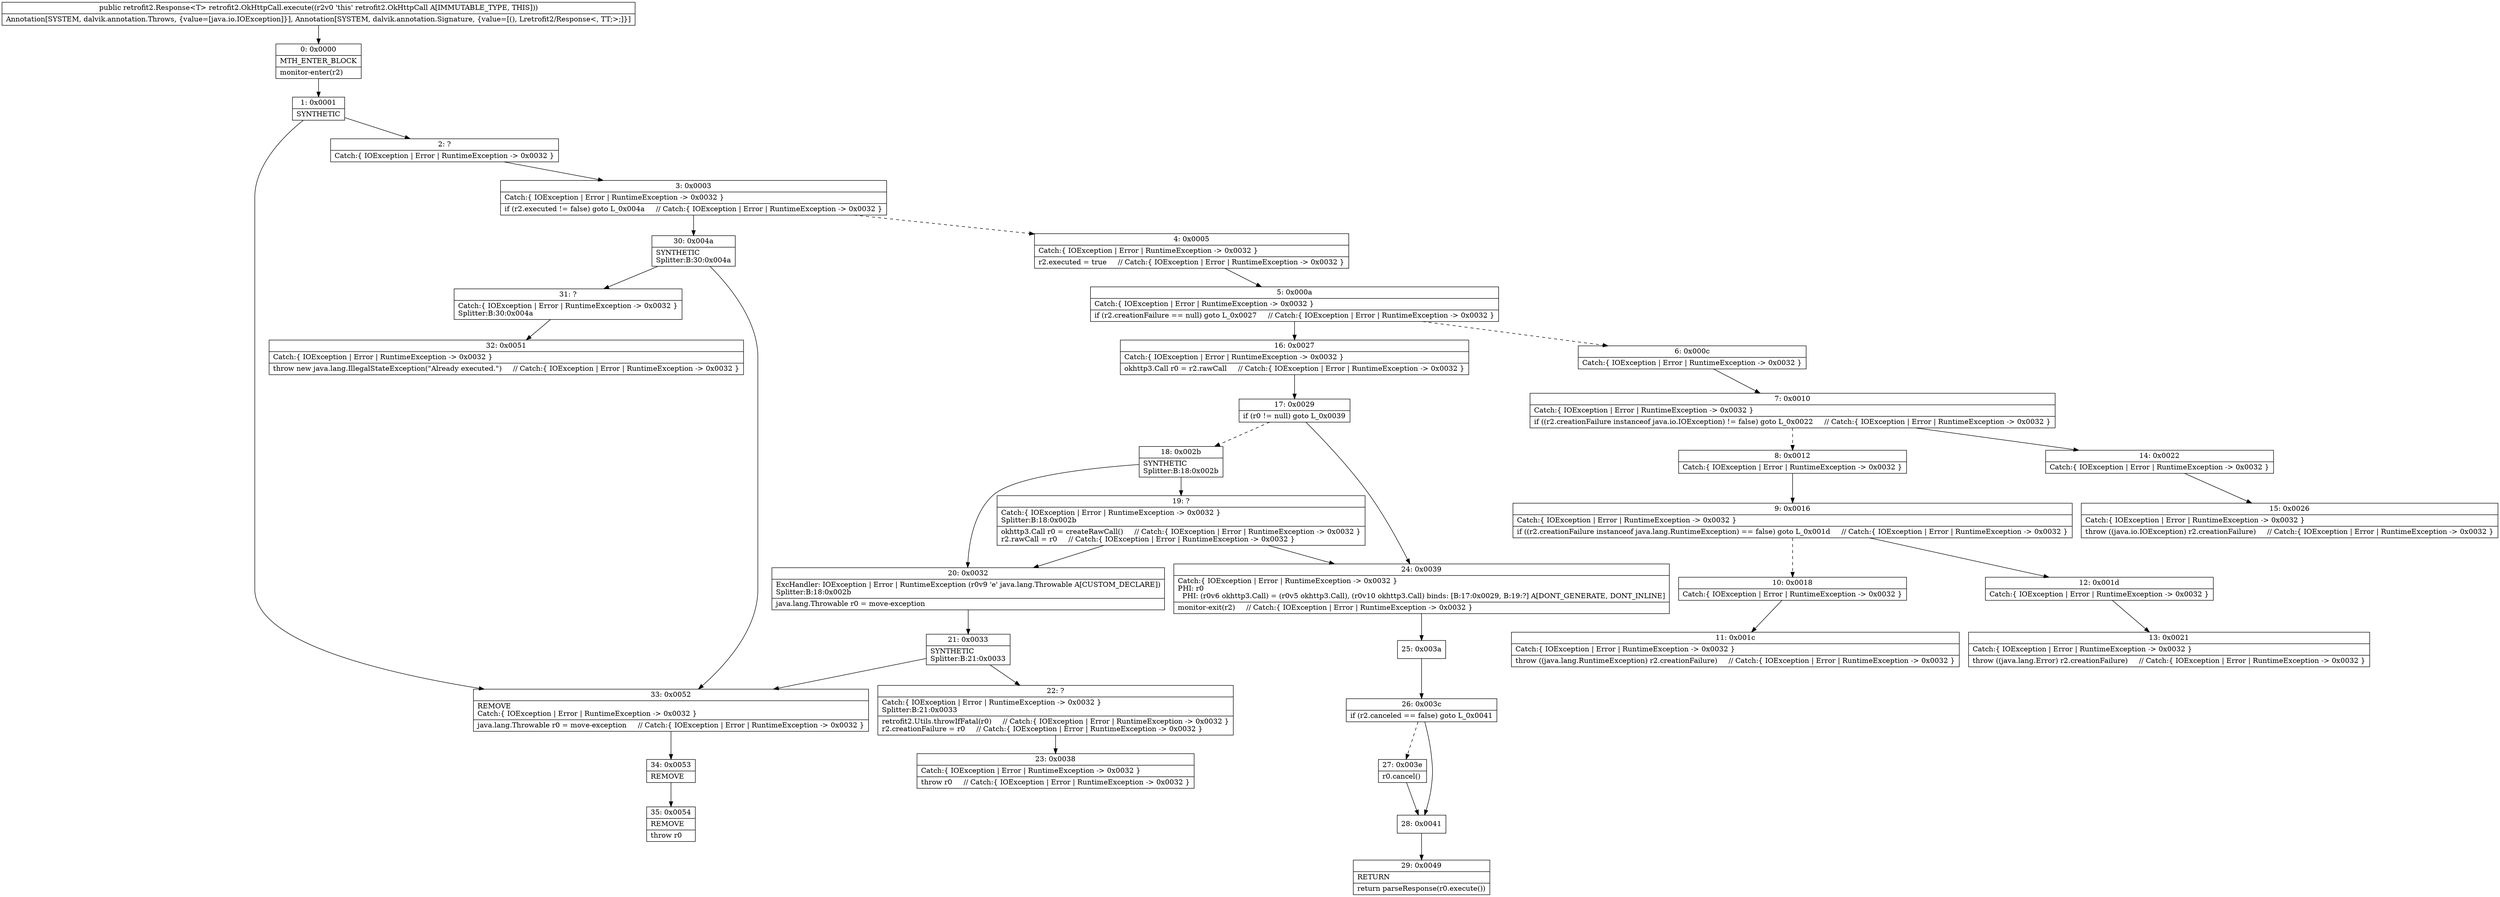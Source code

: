 digraph "CFG forretrofit2.OkHttpCall.execute()Lretrofit2\/Response;" {
Node_0 [shape=record,label="{0\:\ 0x0000|MTH_ENTER_BLOCK\l|monitor\-enter(r2)\l}"];
Node_1 [shape=record,label="{1\:\ 0x0001|SYNTHETIC\l}"];
Node_2 [shape=record,label="{2\:\ ?|Catch:\{ IOException \| Error \| RuntimeException \-\> 0x0032 \}\l}"];
Node_3 [shape=record,label="{3\:\ 0x0003|Catch:\{ IOException \| Error \| RuntimeException \-\> 0x0032 \}\l|if (r2.executed != false) goto L_0x004a     \/\/ Catch:\{ IOException \| Error \| RuntimeException \-\> 0x0032 \}\l}"];
Node_4 [shape=record,label="{4\:\ 0x0005|Catch:\{ IOException \| Error \| RuntimeException \-\> 0x0032 \}\l|r2.executed = true     \/\/ Catch:\{ IOException \| Error \| RuntimeException \-\> 0x0032 \}\l}"];
Node_5 [shape=record,label="{5\:\ 0x000a|Catch:\{ IOException \| Error \| RuntimeException \-\> 0x0032 \}\l|if (r2.creationFailure == null) goto L_0x0027     \/\/ Catch:\{ IOException \| Error \| RuntimeException \-\> 0x0032 \}\l}"];
Node_6 [shape=record,label="{6\:\ 0x000c|Catch:\{ IOException \| Error \| RuntimeException \-\> 0x0032 \}\l}"];
Node_7 [shape=record,label="{7\:\ 0x0010|Catch:\{ IOException \| Error \| RuntimeException \-\> 0x0032 \}\l|if ((r2.creationFailure instanceof java.io.IOException) != false) goto L_0x0022     \/\/ Catch:\{ IOException \| Error \| RuntimeException \-\> 0x0032 \}\l}"];
Node_8 [shape=record,label="{8\:\ 0x0012|Catch:\{ IOException \| Error \| RuntimeException \-\> 0x0032 \}\l}"];
Node_9 [shape=record,label="{9\:\ 0x0016|Catch:\{ IOException \| Error \| RuntimeException \-\> 0x0032 \}\l|if ((r2.creationFailure instanceof java.lang.RuntimeException) == false) goto L_0x001d     \/\/ Catch:\{ IOException \| Error \| RuntimeException \-\> 0x0032 \}\l}"];
Node_10 [shape=record,label="{10\:\ 0x0018|Catch:\{ IOException \| Error \| RuntimeException \-\> 0x0032 \}\l}"];
Node_11 [shape=record,label="{11\:\ 0x001c|Catch:\{ IOException \| Error \| RuntimeException \-\> 0x0032 \}\l|throw ((java.lang.RuntimeException) r2.creationFailure)     \/\/ Catch:\{ IOException \| Error \| RuntimeException \-\> 0x0032 \}\l}"];
Node_12 [shape=record,label="{12\:\ 0x001d|Catch:\{ IOException \| Error \| RuntimeException \-\> 0x0032 \}\l}"];
Node_13 [shape=record,label="{13\:\ 0x0021|Catch:\{ IOException \| Error \| RuntimeException \-\> 0x0032 \}\l|throw ((java.lang.Error) r2.creationFailure)     \/\/ Catch:\{ IOException \| Error \| RuntimeException \-\> 0x0032 \}\l}"];
Node_14 [shape=record,label="{14\:\ 0x0022|Catch:\{ IOException \| Error \| RuntimeException \-\> 0x0032 \}\l}"];
Node_15 [shape=record,label="{15\:\ 0x0026|Catch:\{ IOException \| Error \| RuntimeException \-\> 0x0032 \}\l|throw ((java.io.IOException) r2.creationFailure)     \/\/ Catch:\{ IOException \| Error \| RuntimeException \-\> 0x0032 \}\l}"];
Node_16 [shape=record,label="{16\:\ 0x0027|Catch:\{ IOException \| Error \| RuntimeException \-\> 0x0032 \}\l|okhttp3.Call r0 = r2.rawCall     \/\/ Catch:\{ IOException \| Error \| RuntimeException \-\> 0x0032 \}\l}"];
Node_17 [shape=record,label="{17\:\ 0x0029|if (r0 != null) goto L_0x0039\l}"];
Node_18 [shape=record,label="{18\:\ 0x002b|SYNTHETIC\lSplitter:B:18:0x002b\l}"];
Node_19 [shape=record,label="{19\:\ ?|Catch:\{ IOException \| Error \| RuntimeException \-\> 0x0032 \}\lSplitter:B:18:0x002b\l|okhttp3.Call r0 = createRawCall()     \/\/ Catch:\{ IOException \| Error \| RuntimeException \-\> 0x0032 \}\lr2.rawCall = r0     \/\/ Catch:\{ IOException \| Error \| RuntimeException \-\> 0x0032 \}\l}"];
Node_20 [shape=record,label="{20\:\ 0x0032|ExcHandler: IOException \| Error \| RuntimeException (r0v9 'e' java.lang.Throwable A[CUSTOM_DECLARE])\lSplitter:B:18:0x002b\l|java.lang.Throwable r0 = move\-exception\l}"];
Node_21 [shape=record,label="{21\:\ 0x0033|SYNTHETIC\lSplitter:B:21:0x0033\l}"];
Node_22 [shape=record,label="{22\:\ ?|Catch:\{ IOException \| Error \| RuntimeException \-\> 0x0032 \}\lSplitter:B:21:0x0033\l|retrofit2.Utils.throwIfFatal(r0)     \/\/ Catch:\{ IOException \| Error \| RuntimeException \-\> 0x0032 \}\lr2.creationFailure = r0     \/\/ Catch:\{ IOException \| Error \| RuntimeException \-\> 0x0032 \}\l}"];
Node_23 [shape=record,label="{23\:\ 0x0038|Catch:\{ IOException \| Error \| RuntimeException \-\> 0x0032 \}\l|throw r0     \/\/ Catch:\{ IOException \| Error \| RuntimeException \-\> 0x0032 \}\l}"];
Node_24 [shape=record,label="{24\:\ 0x0039|Catch:\{ IOException \| Error \| RuntimeException \-\> 0x0032 \}\lPHI: r0 \l  PHI: (r0v6 okhttp3.Call) = (r0v5 okhttp3.Call), (r0v10 okhttp3.Call) binds: [B:17:0x0029, B:19:?] A[DONT_GENERATE, DONT_INLINE]\l|monitor\-exit(r2)     \/\/ Catch:\{ IOException \| Error \| RuntimeException \-\> 0x0032 \}\l}"];
Node_25 [shape=record,label="{25\:\ 0x003a}"];
Node_26 [shape=record,label="{26\:\ 0x003c|if (r2.canceled == false) goto L_0x0041\l}"];
Node_27 [shape=record,label="{27\:\ 0x003e|r0.cancel()\l}"];
Node_28 [shape=record,label="{28\:\ 0x0041}"];
Node_29 [shape=record,label="{29\:\ 0x0049|RETURN\l|return parseResponse(r0.execute())\l}"];
Node_30 [shape=record,label="{30\:\ 0x004a|SYNTHETIC\lSplitter:B:30:0x004a\l}"];
Node_31 [shape=record,label="{31\:\ ?|Catch:\{ IOException \| Error \| RuntimeException \-\> 0x0032 \}\lSplitter:B:30:0x004a\l}"];
Node_32 [shape=record,label="{32\:\ 0x0051|Catch:\{ IOException \| Error \| RuntimeException \-\> 0x0032 \}\l|throw new java.lang.IllegalStateException(\"Already executed.\")     \/\/ Catch:\{ IOException \| Error \| RuntimeException \-\> 0x0032 \}\l}"];
Node_33 [shape=record,label="{33\:\ 0x0052|REMOVE\lCatch:\{ IOException \| Error \| RuntimeException \-\> 0x0032 \}\l|java.lang.Throwable r0 = move\-exception     \/\/ Catch:\{ IOException \| Error \| RuntimeException \-\> 0x0032 \}\l}"];
Node_34 [shape=record,label="{34\:\ 0x0053|REMOVE\l}"];
Node_35 [shape=record,label="{35\:\ 0x0054|REMOVE\l|throw r0\l}"];
MethodNode[shape=record,label="{public retrofit2.Response\<T\> retrofit2.OkHttpCall.execute((r2v0 'this' retrofit2.OkHttpCall A[IMMUTABLE_TYPE, THIS]))  | Annotation[SYSTEM, dalvik.annotation.Throws, \{value=[java.io.IOException]\}], Annotation[SYSTEM, dalvik.annotation.Signature, \{value=[(), Lretrofit2\/Response\<, TT;\>;]\}]\l}"];
MethodNode -> Node_0;
Node_0 -> Node_1;
Node_1 -> Node_2;
Node_1 -> Node_33;
Node_2 -> Node_3;
Node_3 -> Node_4[style=dashed];
Node_3 -> Node_30;
Node_4 -> Node_5;
Node_5 -> Node_6[style=dashed];
Node_5 -> Node_16;
Node_6 -> Node_7;
Node_7 -> Node_8[style=dashed];
Node_7 -> Node_14;
Node_8 -> Node_9;
Node_9 -> Node_10[style=dashed];
Node_9 -> Node_12;
Node_10 -> Node_11;
Node_12 -> Node_13;
Node_14 -> Node_15;
Node_16 -> Node_17;
Node_17 -> Node_18[style=dashed];
Node_17 -> Node_24;
Node_18 -> Node_19;
Node_18 -> Node_20;
Node_19 -> Node_20;
Node_19 -> Node_24;
Node_20 -> Node_21;
Node_21 -> Node_22;
Node_21 -> Node_33;
Node_22 -> Node_23;
Node_24 -> Node_25;
Node_25 -> Node_26;
Node_26 -> Node_27[style=dashed];
Node_26 -> Node_28;
Node_27 -> Node_28;
Node_28 -> Node_29;
Node_30 -> Node_31;
Node_30 -> Node_33;
Node_31 -> Node_32;
Node_33 -> Node_34;
Node_34 -> Node_35;
}

